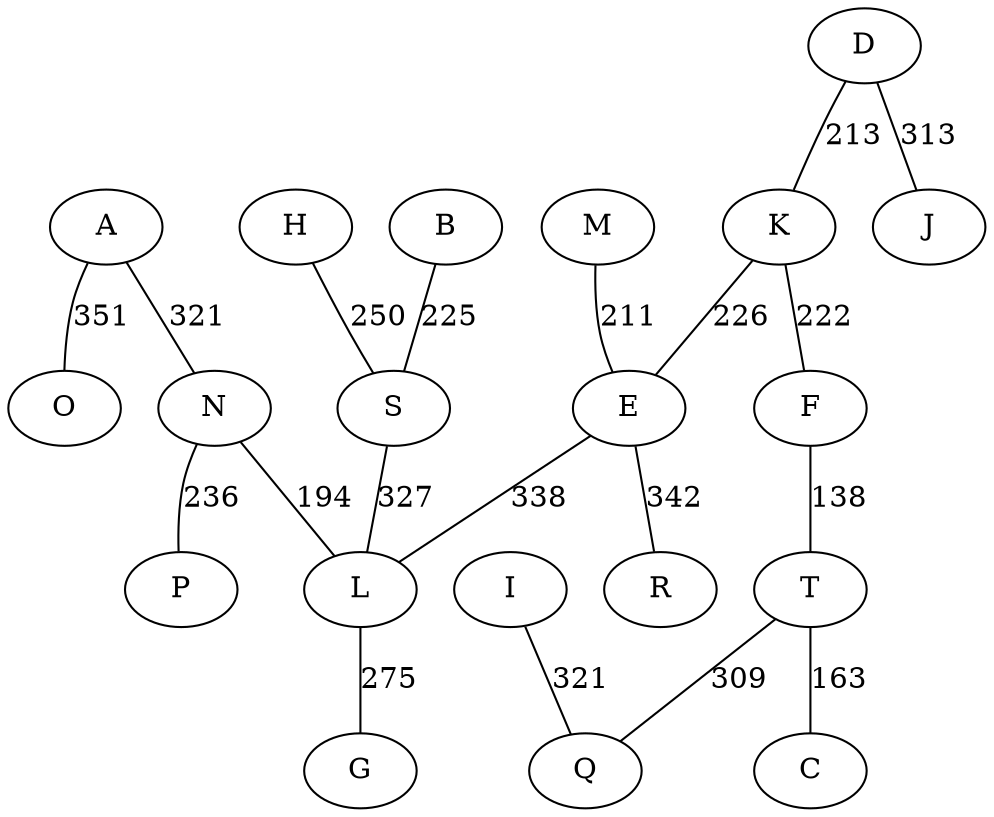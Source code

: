 graph MST {
	F -- T [label="138"];
	T -- C [label="163"];
	N -- L [label="194"];
	M -- E [label="211"];
	D -- K [label="213"];
	K -- F [label="222"];
	B -- S [label="225"];
	K -- E [label="226"];
	N -- P [label="236"];
	H -- S [label="250"];
	L -- G [label="275"];
	T -- Q [label="309"];
	D -- J [label="313"];
	I -- Q [label="321"];
	A -- N [label="321"];
	S -- L [label="327"];
	E -- L [label="338"];
	E -- R [label="342"];
	A -- O [label="351"];
}
